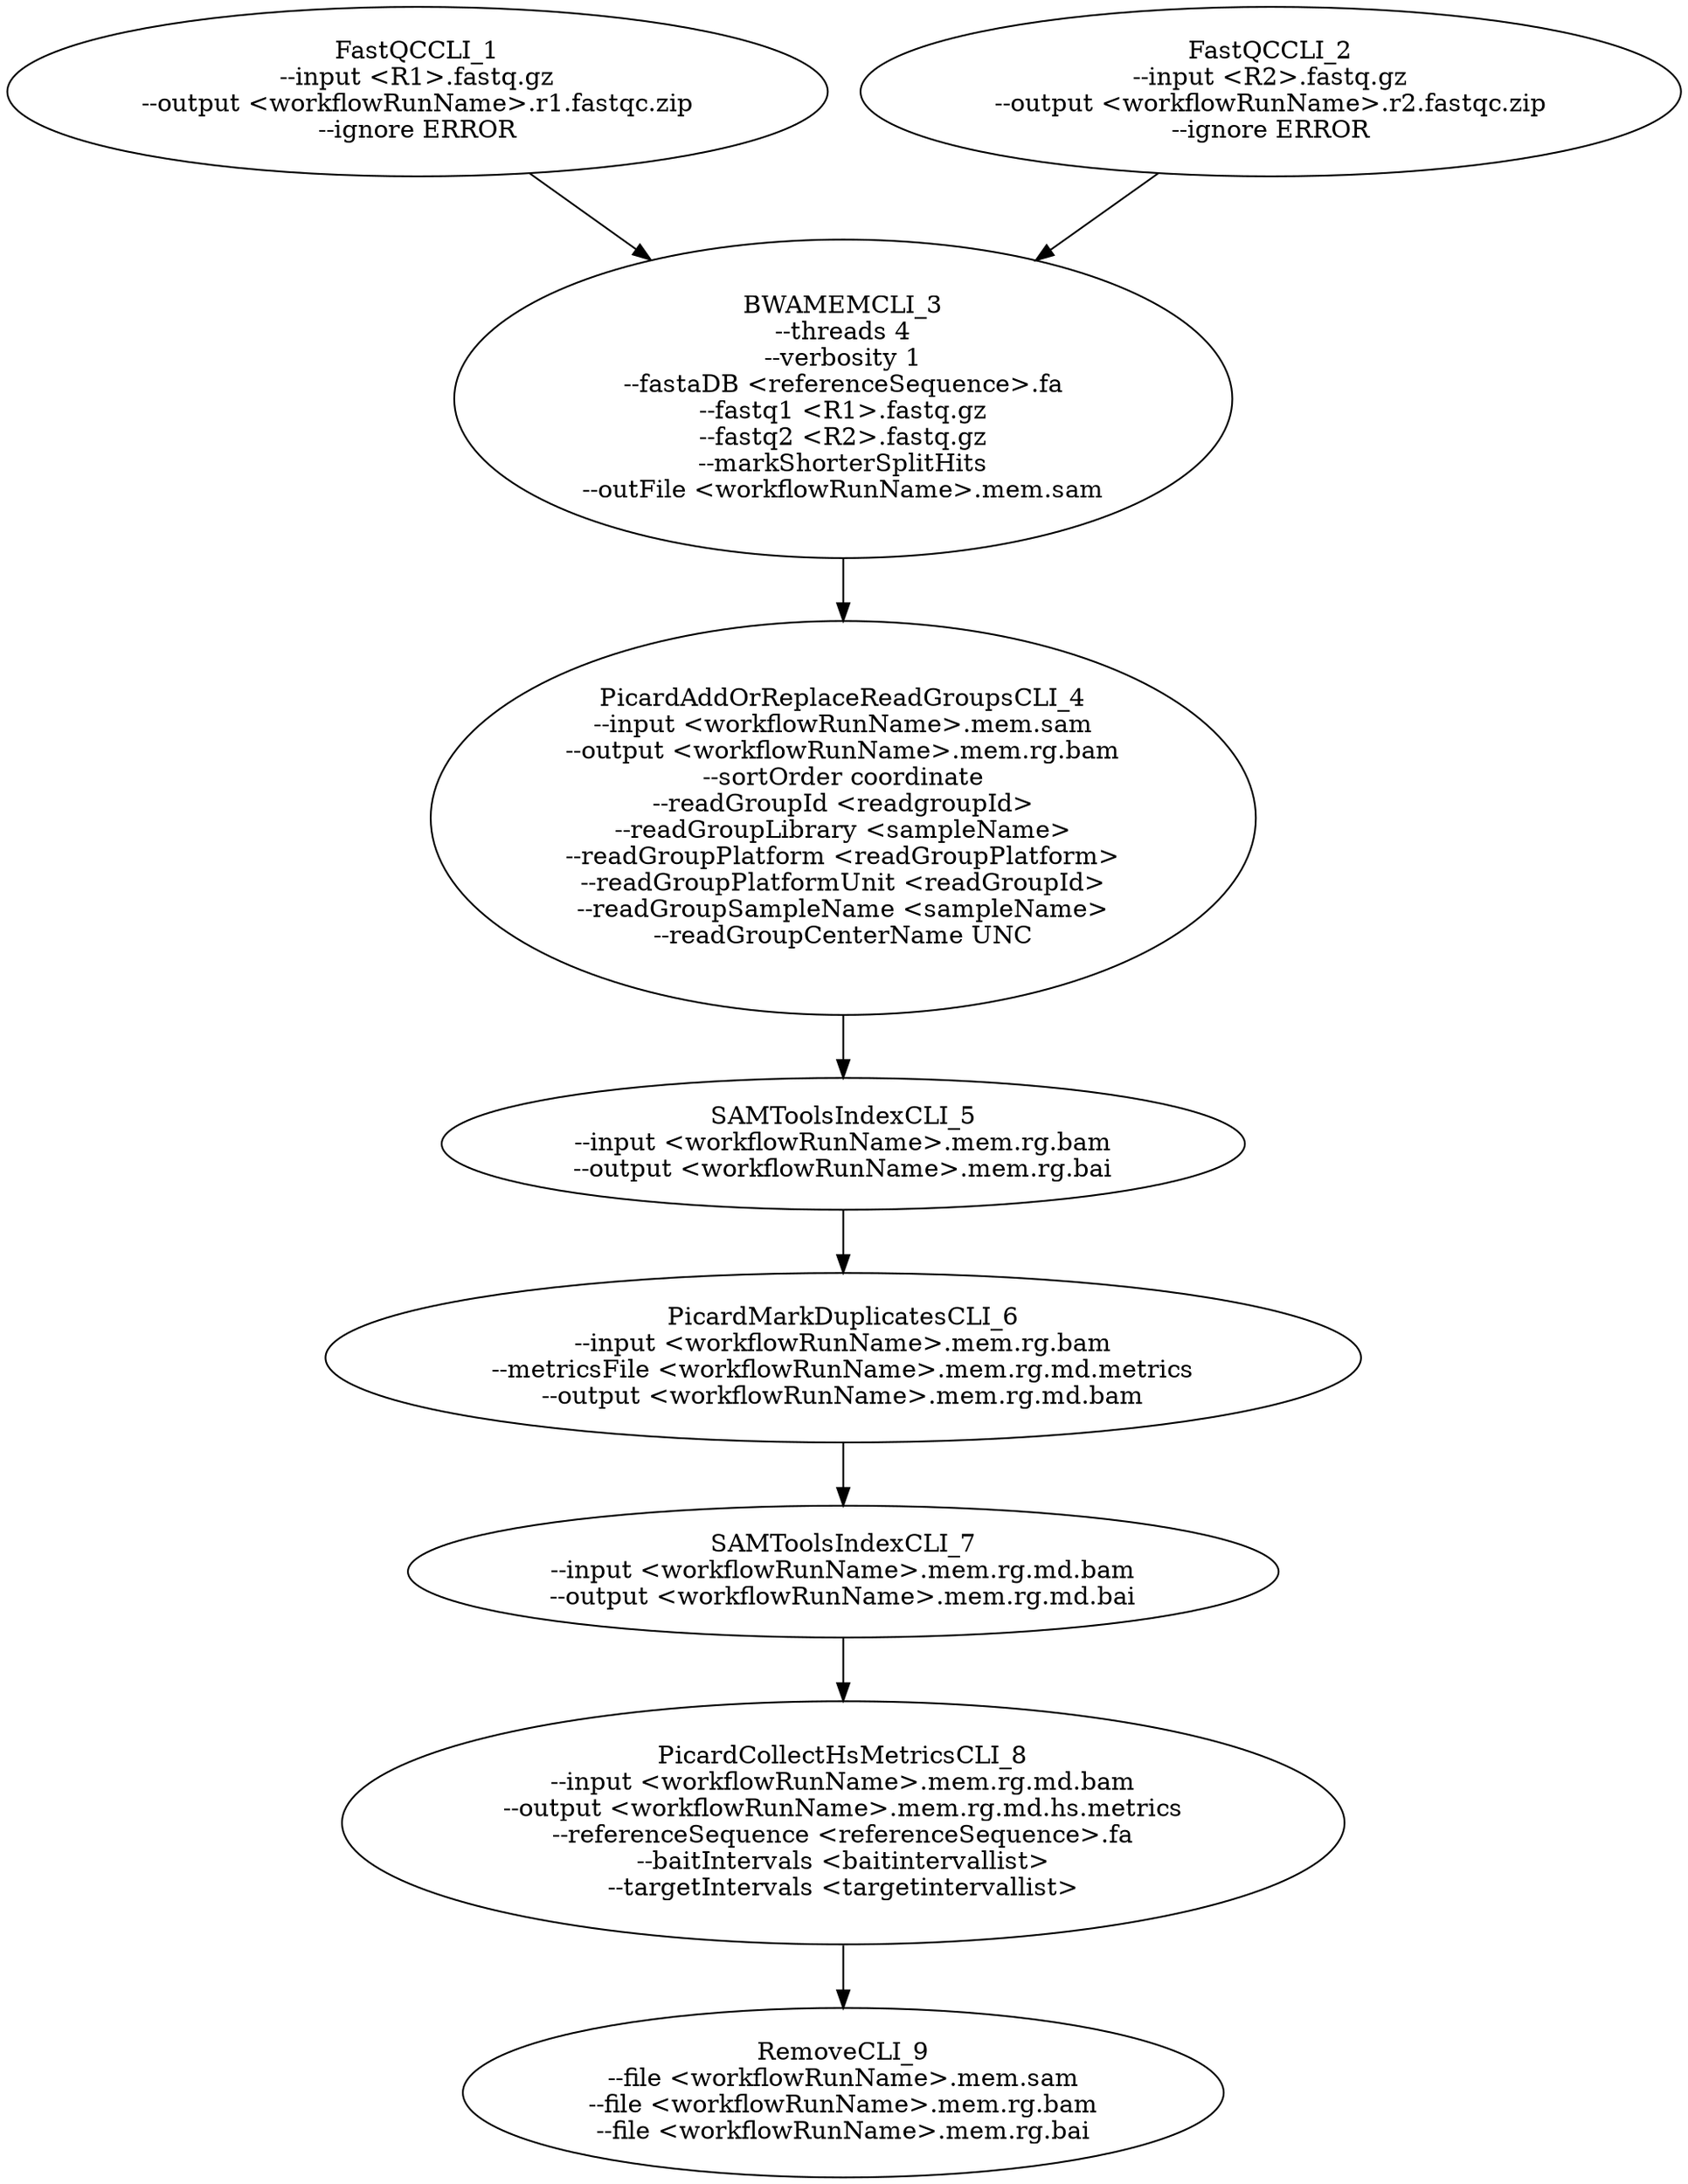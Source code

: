digraph G {
  FastQCCLI_1 [ label="FastQCCLI_1
--input <R1>.fastq.gz
--output <workflowRunName>.r1.fastqc.zip
--ignore ERROR
" ];
  FastQCCLI_2 [ label="FastQCCLI_2
--input <R2>.fastq.gz
--output <workflowRunName>.r2.fastqc.zip
--ignore ERROR
" ];
  BWAMEMCLI_3 [ label="BWAMEMCLI_3
--threads 4
--verbosity 1
--fastaDB <referenceSequence>.fa
--fastq1 <R1>.fastq.gz
--fastq2 <R2>.fastq.gz
--markShorterSplitHits
--outFile <workflowRunName>.mem.sam
" ];
  PicardAddOrReplaceReadGroupsCLI_4 [ label="PicardAddOrReplaceReadGroupsCLI_4
--input <workflowRunName>.mem.sam
--output <workflowRunName>.mem.rg.bam
--sortOrder coordinate
--readGroupId <readgroupId>
--readGroupLibrary <sampleName>
--readGroupPlatform <readGroupPlatform>
--readGroupPlatformUnit <readGroupId>
--readGroupSampleName <sampleName>
--readGroupCenterName UNC
" ];
  SAMToolsIndexCLI_5 [ label="SAMToolsIndexCLI_5
--input <workflowRunName>.mem.rg.bam
--output <workflowRunName>.mem.rg.bai
" ];
  PicardMarkDuplicatesCLI_6 [ label="PicardMarkDuplicatesCLI_6
--input <workflowRunName>.mem.rg.bam
--metricsFile <workflowRunName>.mem.rg.md.metrics
--output <workflowRunName>.mem.rg.md.bam
" ];
  SAMToolsIndexCLI_7 [ label="SAMToolsIndexCLI_7
--input <workflowRunName>.mem.rg.md.bam
--output <workflowRunName>.mem.rg.md.bai
" ];
  PicardCollectHsMetricsCLI_8 [ label="PicardCollectHsMetricsCLI_8
--input <workflowRunName>.mem.rg.md.bam
--output <workflowRunName>.mem.rg.md.hs.metrics
--referenceSequence <referenceSequence>.fa
--baitIntervals <baitintervallist>
--targetIntervals <targetintervallist>
" ];
  RemoveCLI_9 [ label="RemoveCLI_9
--file <workflowRunName>.mem.sam
--file <workflowRunName>.mem.rg.bam
--file <workflowRunName>.mem.rg.bai
" ];
  FastQCCLI_1 -> BWAMEMCLI_3;
  FastQCCLI_2 -> BWAMEMCLI_3;
  BWAMEMCLI_3 -> PicardAddOrReplaceReadGroupsCLI_4;
  PicardAddOrReplaceReadGroupsCLI_4 -> SAMToolsIndexCLI_5;
  SAMToolsIndexCLI_5 -> PicardMarkDuplicatesCLI_6;
  PicardMarkDuplicatesCLI_6 -> SAMToolsIndexCLI_7;
  SAMToolsIndexCLI_7 -> PicardCollectHsMetricsCLI_8;
  PicardCollectHsMetricsCLI_8 -> RemoveCLI_9;
}
